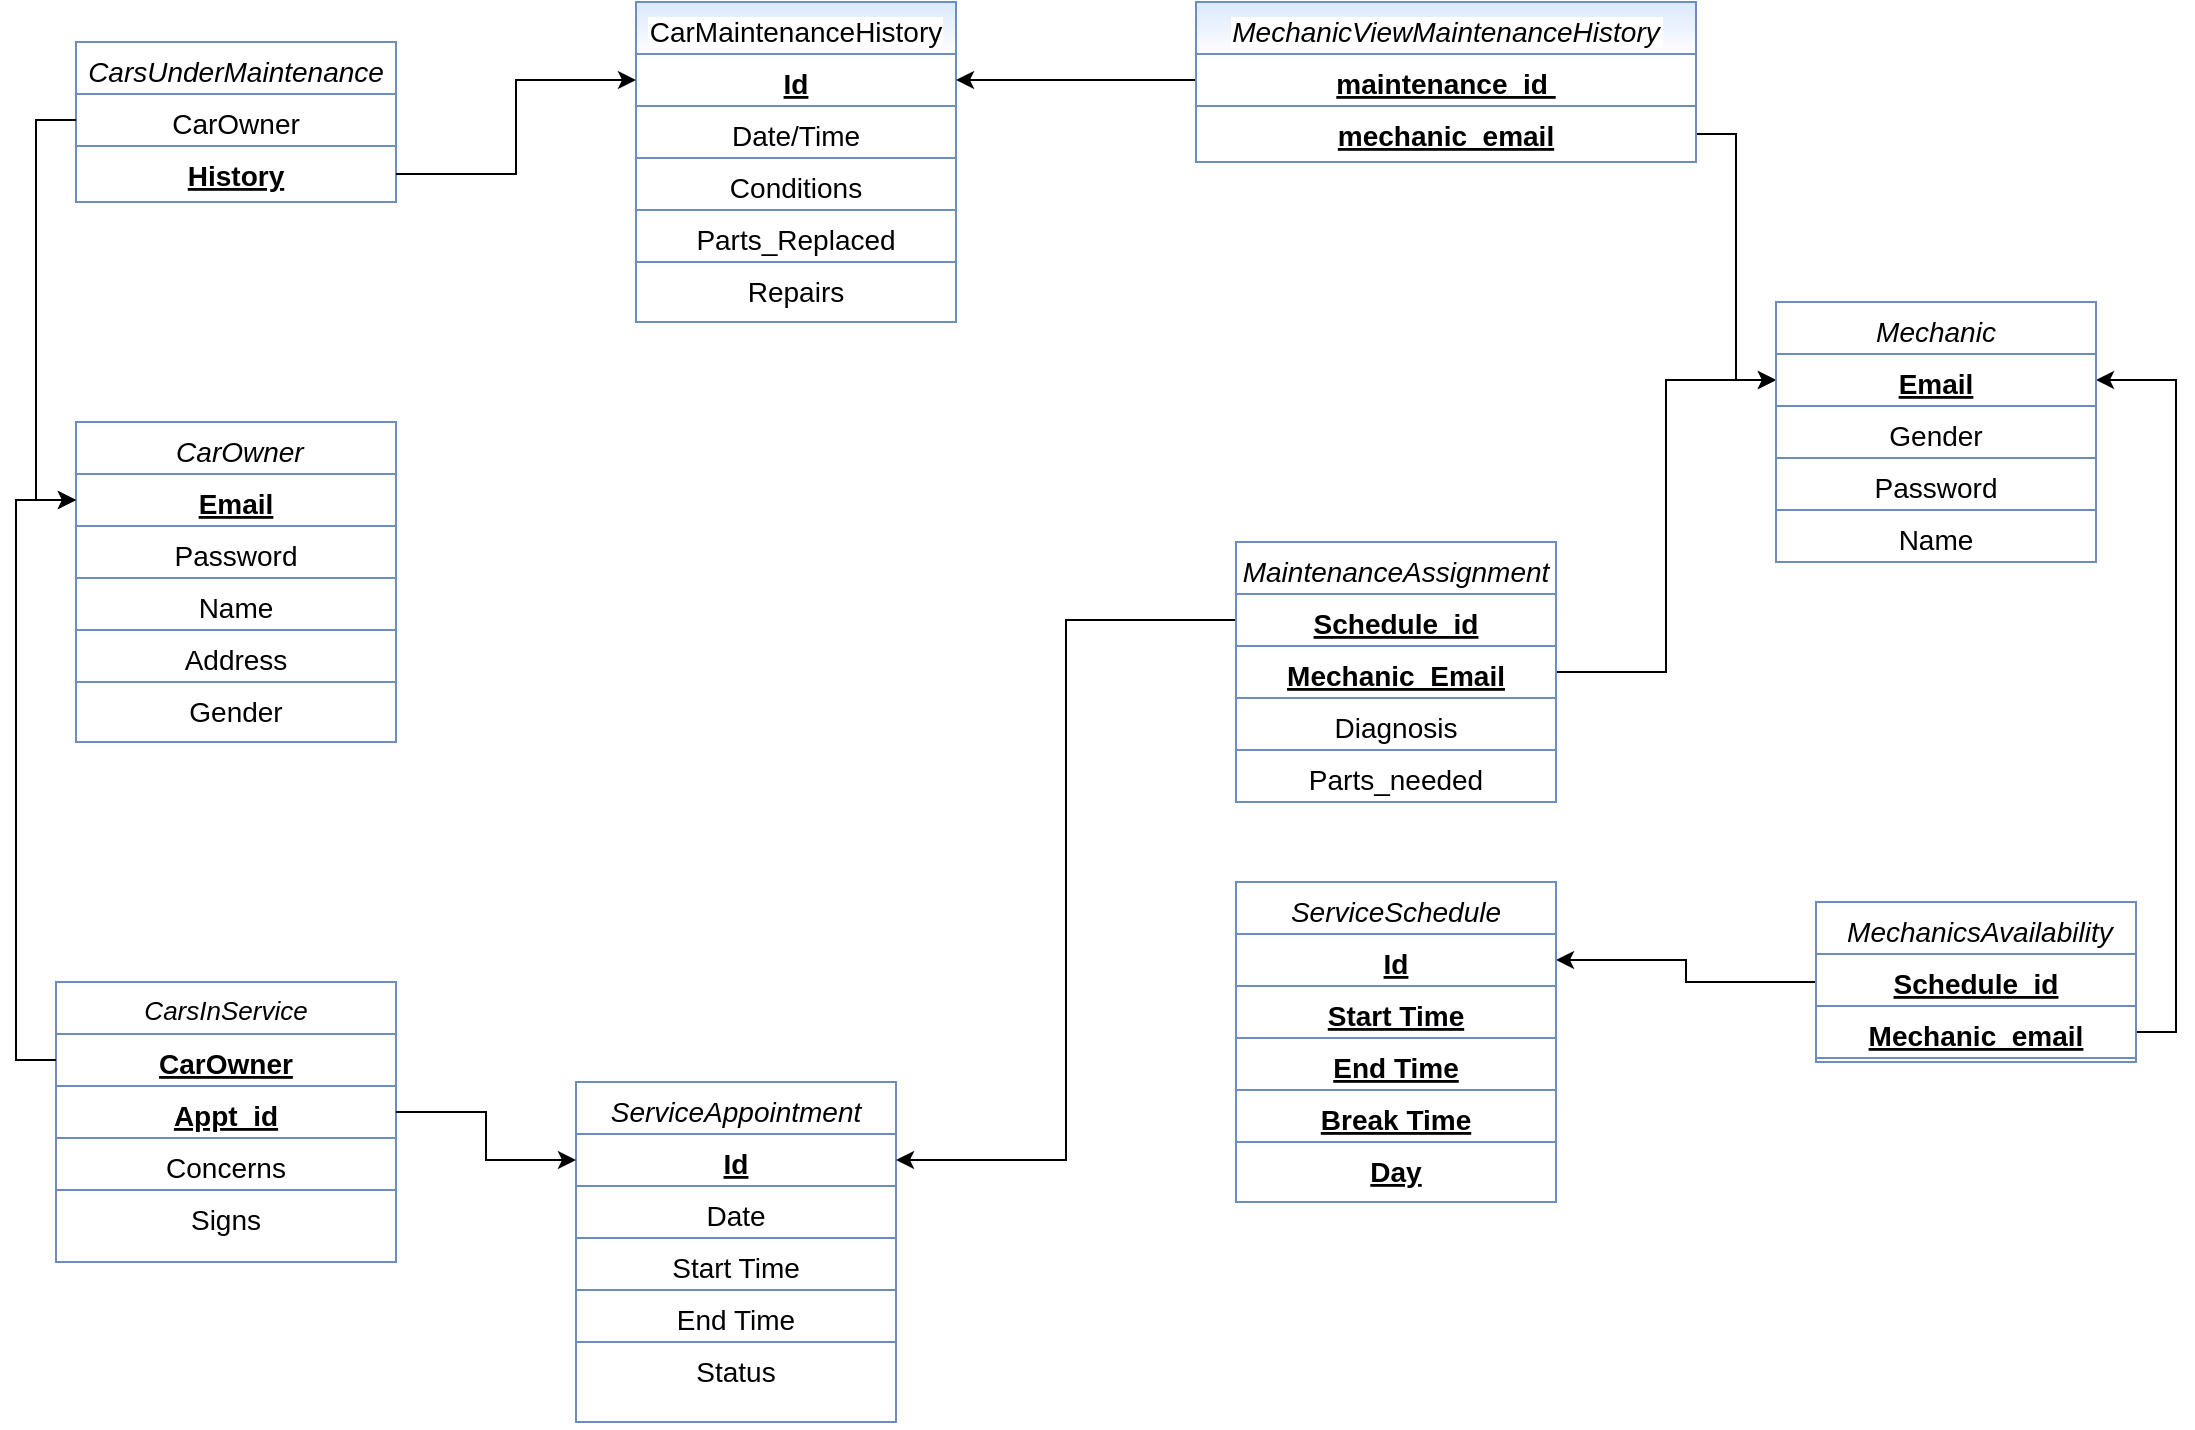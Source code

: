 <mxfile version="24.3.1" type="github">
  <diagram id="R2lEEEUBdFMjLlhIrx00" name="Page-1">
    <mxGraphModel dx="1843" dy="796" grid="1" gridSize="10" guides="1" tooltips="1" connect="1" arrows="1" fold="1" page="1" pageScale="1" pageWidth="850" pageHeight="1100" math="0" shadow="0" extFonts="Permanent Marker^https://fonts.googleapis.com/css?family=Permanent+Marker">
      <root>
        <mxCell id="0" />
        <mxCell id="1" parent="0" />
        <mxCell id="QkJnz0_4Hoa12UKaAmLM-1" value="CarMaintenanceHistory" style="swimlane;fontStyle=0;align=center;verticalAlign=top;childLayout=stackLayout;horizontal=1;startSize=26;horizontalStack=0;resizeParent=1;resizeLast=0;collapsible=1;marginBottom=0;rounded=0;shadow=0;strokeWidth=1;fillColor=#dae8fc;strokeColor=#6c8ebf;gradientColor=#ffffff;labelBackgroundColor=#ffffff;fontSize=14;" vertex="1" parent="1">
          <mxGeometry x="570" y="260" width="160" height="160" as="geometry">
            <mxRectangle x="550" y="140" width="160" height="26" as="alternateBounds" />
          </mxGeometry>
        </mxCell>
        <mxCell id="QkJnz0_4Hoa12UKaAmLM-2" value="Id" style="text;align=center;verticalAlign=top;spacingLeft=4;spacingRight=4;overflow=hidden;rotatable=0;points=[[0,0.5],[1,0.5]];portConstraint=eastwest;fontStyle=5;fillColor=#FFFFFF;strokeColor=#6c8ebf;gradientColor=#ffffff;fontSize=14;" vertex="1" parent="QkJnz0_4Hoa12UKaAmLM-1">
          <mxGeometry y="26" width="160" height="26" as="geometry" />
        </mxCell>
        <mxCell id="QkJnz0_4Hoa12UKaAmLM-3" value="Date/Time" style="text;align=center;verticalAlign=top;spacingLeft=4;spacingRight=4;overflow=hidden;rotatable=0;points=[[0,0.5],[1,0.5]];portConstraint=eastwest;rounded=0;shadow=0;html=0;fillColor=#FFFFFF;strokeColor=#6c8ebf;gradientColor=#ffffff;fontSize=14;" vertex="1" parent="QkJnz0_4Hoa12UKaAmLM-1">
          <mxGeometry y="52" width="160" height="26" as="geometry" />
        </mxCell>
        <mxCell id="QkJnz0_4Hoa12UKaAmLM-4" value="Conditions" style="text;align=center;verticalAlign=top;spacingLeft=4;spacingRight=4;overflow=hidden;rotatable=0;points=[[0,0.5],[1,0.5]];portConstraint=eastwest;rounded=0;shadow=0;html=0;fillColor=#FFFFFF;strokeColor=#6c8ebf;gradientColor=#ffffff;fontSize=14;" vertex="1" parent="QkJnz0_4Hoa12UKaAmLM-1">
          <mxGeometry y="78" width="160" height="26" as="geometry" />
        </mxCell>
        <mxCell id="QkJnz0_4Hoa12UKaAmLM-5" value="Parts_Replaced" style="text;align=center;verticalAlign=top;spacingLeft=4;spacingRight=4;overflow=hidden;rotatable=0;points=[[0,0.5],[1,0.5]];portConstraint=eastwest;rounded=0;shadow=0;html=0;fillColor=#FFFFFF;strokeColor=#6c8ebf;gradientColor=#ffffff;fontSize=14;" vertex="1" parent="QkJnz0_4Hoa12UKaAmLM-1">
          <mxGeometry y="104" width="160" height="26" as="geometry" />
        </mxCell>
        <mxCell id="QkJnz0_4Hoa12UKaAmLM-6" value="Repairs" style="text;align=center;verticalAlign=top;spacingLeft=4;spacingRight=4;overflow=hidden;rotatable=0;points=[[0,0.5],[1,0.5]];portConstraint=eastwest;rounded=0;shadow=0;html=0;fillColor=#FFFFFF;strokeColor=#6c8ebf;gradientColor=#ffffff;fontSize=14;" vertex="1" parent="QkJnz0_4Hoa12UKaAmLM-1">
          <mxGeometry y="130" width="160" height="30" as="geometry" />
        </mxCell>
        <mxCell id="QkJnz0_4Hoa12UKaAmLM-7" value="CarsUnderMaintenance" style="swimlane;fontStyle=2;align=center;verticalAlign=top;childLayout=stackLayout;horizontal=1;startSize=26;horizontalStack=0;resizeParent=1;resizeLast=0;collapsible=1;marginBottom=0;rounded=0;shadow=0;strokeWidth=1;labelBackgroundColor=#ffffff;strokeColor=#6c8ebf;gradientDirection=north;fillColor=#FFFFFF;gradientColor=#ffffff;fontSize=14;" vertex="1" parent="1">
          <mxGeometry x="290" y="280" width="160" height="80" as="geometry">
            <mxRectangle x="70" y="-350" width="160" height="26" as="alternateBounds" />
          </mxGeometry>
        </mxCell>
        <mxCell id="QkJnz0_4Hoa12UKaAmLM-8" value="CarOwner" style="text;align=center;verticalAlign=top;spacingLeft=4;spacingRight=4;overflow=hidden;rotatable=0;points=[[0,0.5],[1,0.5]];portConstraint=eastwest;fontStyle=0;fillColor=#FFFFFF;strokeColor=#6c8ebf;gradientColor=#ffffff;fontSize=14;" vertex="1" parent="QkJnz0_4Hoa12UKaAmLM-7">
          <mxGeometry y="26" width="160" height="26" as="geometry" />
        </mxCell>
        <mxCell id="QkJnz0_4Hoa12UKaAmLM-9" value="History" style="text;align=center;verticalAlign=top;spacingLeft=4;spacingRight=4;overflow=hidden;rotatable=0;points=[[0,0.5],[1,0.5]];portConstraint=eastwest;rounded=0;shadow=0;html=0;fontStyle=5;fillColor=#FFFFFF;strokeColor=#6c8ebf;gradientColor=#ffffff;fontSize=14;" vertex="1" parent="QkJnz0_4Hoa12UKaAmLM-7">
          <mxGeometry y="52" width="160" height="28" as="geometry" />
        </mxCell>
        <mxCell id="QkJnz0_4Hoa12UKaAmLM-10" value=" CarOwner" style="swimlane;fontStyle=2;align=center;verticalAlign=top;childLayout=stackLayout;horizontal=1;startSize=26;horizontalStack=0;resizeParent=1;resizeLast=0;collapsible=1;marginBottom=0;rounded=0;shadow=0;strokeWidth=1;fontSize=14;fillColor=#FFFFFF;strokeColor=#6c8ebf;gradientColor=#ffffff;labelBackgroundColor=#ffffff;" vertex="1" parent="1">
          <mxGeometry x="290" y="470" width="160" height="160" as="geometry">
            <mxRectangle x="230" y="140" width="160" height="26" as="alternateBounds" />
          </mxGeometry>
        </mxCell>
        <mxCell id="QkJnz0_4Hoa12UKaAmLM-11" value="Email" style="text;align=center;verticalAlign=top;spacingLeft=4;spacingRight=4;overflow=hidden;rotatable=0;points=[[0,0.5],[1,0.5]];portConstraint=eastwest;fontStyle=5;fillColor=#FFFFFF;strokeColor=#6c8ebf;gradientColor=#ffffff;fontSize=14;" vertex="1" parent="QkJnz0_4Hoa12UKaAmLM-10">
          <mxGeometry y="26" width="160" height="26" as="geometry" />
        </mxCell>
        <mxCell id="QkJnz0_4Hoa12UKaAmLM-12" value="Password" style="text;align=center;verticalAlign=top;spacingLeft=4;spacingRight=4;overflow=hidden;rotatable=0;points=[[0,0.5],[1,0.5]];portConstraint=eastwest;rounded=0;shadow=0;html=0;fillColor=#FFFFFF;strokeColor=#6c8ebf;gradientColor=#ffffff;fontSize=14;" vertex="1" parent="QkJnz0_4Hoa12UKaAmLM-10">
          <mxGeometry y="52" width="160" height="26" as="geometry" />
        </mxCell>
        <mxCell id="QkJnz0_4Hoa12UKaAmLM-13" value="Name" style="text;align=center;verticalAlign=top;spacingLeft=4;spacingRight=4;overflow=hidden;rotatable=0;points=[[0,0.5],[1,0.5]];portConstraint=eastwest;rounded=0;shadow=0;html=0;fillColor=#FFFFFF;strokeColor=#6c8ebf;gradientColor=#ffffff;fontSize=14;" vertex="1" parent="QkJnz0_4Hoa12UKaAmLM-10">
          <mxGeometry y="78" width="160" height="26" as="geometry" />
        </mxCell>
        <mxCell id="QkJnz0_4Hoa12UKaAmLM-14" value="Address" style="text;align=center;verticalAlign=top;spacingLeft=4;spacingRight=4;overflow=hidden;rotatable=0;points=[[0,0.5],[1,0.5]];portConstraint=eastwest;rounded=0;shadow=0;html=0;fillColor=#FFFFFF;strokeColor=#6c8ebf;gradientColor=#ffffff;fontSize=14;" vertex="1" parent="QkJnz0_4Hoa12UKaAmLM-10">
          <mxGeometry y="104" width="160" height="26" as="geometry" />
        </mxCell>
        <mxCell id="QkJnz0_4Hoa12UKaAmLM-15" value="Gender" style="text;align=center;verticalAlign=top;spacingLeft=4;spacingRight=4;overflow=hidden;rotatable=0;points=[[0,0.5],[1,0.5]];portConstraint=eastwest;rounded=0;shadow=0;html=0;fillColor=#FFFFFF;strokeColor=#6c8ebf;gradientColor=#ffffff;fontSize=14;" vertex="1" parent="QkJnz0_4Hoa12UKaAmLM-10">
          <mxGeometry y="130" width="160" height="30" as="geometry" />
        </mxCell>
        <mxCell id="QkJnz0_4Hoa12UKaAmLM-16" value="ServiceAppointment" style="swimlane;fontStyle=2;align=center;verticalAlign=top;childLayout=stackLayout;horizontal=1;startSize=26;horizontalStack=0;resizeParent=1;resizeLast=0;collapsible=1;marginBottom=0;rounded=0;shadow=0;strokeWidth=1;labelBackgroundColor=#ffffff;fillColor=#FFFFFF;strokeColor=#6c8ebf;gradientColor=#ffffff;fontSize=14;" vertex="1" parent="1">
          <mxGeometry x="540" y="800" width="160" height="170" as="geometry">
            <mxRectangle x="230" y="140" width="160" height="26" as="alternateBounds" />
          </mxGeometry>
        </mxCell>
        <mxCell id="QkJnz0_4Hoa12UKaAmLM-17" value="Id" style="text;align=center;verticalAlign=top;spacingLeft=4;spacingRight=4;overflow=hidden;rotatable=0;points=[[0,0.5],[1,0.5]];portConstraint=eastwest;fontStyle=5;fillColor=#FFFFFF;strokeColor=#6c8ebf;gradientColor=#ffffff;fontSize=14;" vertex="1" parent="QkJnz0_4Hoa12UKaAmLM-16">
          <mxGeometry y="26" width="160" height="26" as="geometry" />
        </mxCell>
        <mxCell id="QkJnz0_4Hoa12UKaAmLM-18" value="Date" style="text;align=center;verticalAlign=top;spacingLeft=4;spacingRight=4;overflow=hidden;rotatable=0;points=[[0,0.5],[1,0.5]];portConstraint=eastwest;rounded=0;shadow=0;html=0;fillColor=#FFFFFF;strokeColor=#6c8ebf;gradientColor=#ffffff;fontSize=14;" vertex="1" parent="QkJnz0_4Hoa12UKaAmLM-16">
          <mxGeometry y="52" width="160" height="26" as="geometry" />
        </mxCell>
        <mxCell id="QkJnz0_4Hoa12UKaAmLM-19" value="Start Time" style="text;align=center;verticalAlign=top;spacingLeft=4;spacingRight=4;overflow=hidden;rotatable=0;points=[[0,0.5],[1,0.5]];portConstraint=eastwest;rounded=0;shadow=0;html=0;fillColor=#FFFFFF;strokeColor=#6c8ebf;gradientColor=#ffffff;fontSize=14;" vertex="1" parent="QkJnz0_4Hoa12UKaAmLM-16">
          <mxGeometry y="78" width="160" height="26" as="geometry" />
        </mxCell>
        <mxCell id="QkJnz0_4Hoa12UKaAmLM-20" value="End Time" style="text;align=center;verticalAlign=top;spacingLeft=4;spacingRight=4;overflow=hidden;rotatable=0;points=[[0,0.5],[1,0.5]];portConstraint=eastwest;rounded=0;shadow=0;html=0;fillColor=#FFFFFF;strokeColor=#6c8ebf;gradientColor=#ffffff;fontSize=14;" vertex="1" parent="QkJnz0_4Hoa12UKaAmLM-16">
          <mxGeometry y="104" width="160" height="26" as="geometry" />
        </mxCell>
        <mxCell id="QkJnz0_4Hoa12UKaAmLM-21" value="Status" style="text;align=center;verticalAlign=top;spacingLeft=4;spacingRight=4;overflow=hidden;rotatable=0;points=[[0,0.5],[1,0.5]];portConstraint=eastwest;rounded=0;shadow=0;html=0;fillColor=#FFFFFF;strokeColor=#6c8ebf;gradientColor=#ffffff;fontSize=14;" vertex="1" parent="QkJnz0_4Hoa12UKaAmLM-16">
          <mxGeometry y="130" width="160" height="40" as="geometry" />
        </mxCell>
        <mxCell id="QkJnz0_4Hoa12UKaAmLM-22" value="CarsInService" style="swimlane;fontStyle=2;align=center;verticalAlign=top;childLayout=stackLayout;horizontal=1;startSize=26;horizontalStack=0;resizeParent=1;resizeLast=0;collapsible=1;marginBottom=0;rounded=0;shadow=0;strokeWidth=1;labelBackgroundColor=#ffffff;fillColor=#FFFFFF;strokeColor=#6c8ebf;gradientColor=#ffffff;fontSize=13;" vertex="1" parent="1">
          <mxGeometry x="280" y="750" width="170" height="140" as="geometry">
            <mxRectangle x="280" y="750" width="160" height="26" as="alternateBounds" />
          </mxGeometry>
        </mxCell>
        <mxCell id="QkJnz0_4Hoa12UKaAmLM-23" value="CarOwner" style="text;align=center;verticalAlign=top;spacingLeft=4;spacingRight=4;overflow=hidden;rotatable=0;points=[[0,0.5],[1,0.5]];portConstraint=eastwest;fontStyle=5;fillColor=#FFFFFF;strokeColor=#6c8ebf;gradientColor=#ffffff;fontSize=14;" vertex="1" parent="QkJnz0_4Hoa12UKaAmLM-22">
          <mxGeometry y="26" width="170" height="26" as="geometry" />
        </mxCell>
        <mxCell id="QkJnz0_4Hoa12UKaAmLM-24" value="Appt_id" style="text;align=center;verticalAlign=top;spacingLeft=4;spacingRight=4;overflow=hidden;rotatable=0;points=[[0,0.5],[1,0.5]];portConstraint=eastwest;rounded=0;shadow=0;html=0;fontStyle=5;fillColor=#FFFFFF;strokeColor=#6c8ebf;gradientColor=#ffffff;fontSize=14;" vertex="1" parent="QkJnz0_4Hoa12UKaAmLM-22">
          <mxGeometry y="52" width="170" height="26" as="geometry" />
        </mxCell>
        <mxCell id="QkJnz0_4Hoa12UKaAmLM-25" value="Concerns" style="text;align=center;verticalAlign=top;spacingLeft=4;spacingRight=4;overflow=hidden;rotatable=0;points=[[0,0.5],[1,0.5]];portConstraint=eastwest;rounded=0;shadow=0;html=0;fillColor=#FFFFFF;strokeColor=#6c8ebf;gradientColor=#ffffff;fontSize=14;" vertex="1" parent="QkJnz0_4Hoa12UKaAmLM-22">
          <mxGeometry y="78" width="170" height="26" as="geometry" />
        </mxCell>
        <mxCell id="QkJnz0_4Hoa12UKaAmLM-26" value="Signs" style="text;align=center;verticalAlign=top;spacingLeft=4;spacingRight=4;overflow=hidden;rotatable=0;points=[[0,0.5],[1,0.5]];portConstraint=eastwest;rounded=0;shadow=0;html=0;fillColor=#FFFFFF;strokeColor=#6c8ebf;gradientColor=#ffffff;fontSize=14;" vertex="1" parent="QkJnz0_4Hoa12UKaAmLM-22">
          <mxGeometry y="104" width="170" height="36" as="geometry" />
        </mxCell>
        <mxCell id="QkJnz0_4Hoa12UKaAmLM-27" style="edgeStyle=orthogonalEdgeStyle;rounded=0;orthogonalLoop=1;jettySize=auto;html=1;exitX=0;exitY=0.5;exitDx=0;exitDy=0;entryX=0;entryY=0.5;entryDx=0;entryDy=0;fontSize=14;align=center;fillColor=#FFFFFF;" edge="1" parent="1" source="QkJnz0_4Hoa12UKaAmLM-23" target="QkJnz0_4Hoa12UKaAmLM-11">
          <mxGeometry relative="1" as="geometry" />
        </mxCell>
        <mxCell id="QkJnz0_4Hoa12UKaAmLM-28" style="edgeStyle=orthogonalEdgeStyle;rounded=0;orthogonalLoop=1;jettySize=auto;html=1;exitX=1;exitY=0.5;exitDx=0;exitDy=0;entryX=0;entryY=0.5;entryDx=0;entryDy=0;fontSize=14;align=center;fillColor=#FFFFFF;" edge="1" parent="1" source="QkJnz0_4Hoa12UKaAmLM-24" target="QkJnz0_4Hoa12UKaAmLM-17">
          <mxGeometry relative="1" as="geometry" />
        </mxCell>
        <mxCell id="QkJnz0_4Hoa12UKaAmLM-29" style="edgeStyle=orthogonalEdgeStyle;rounded=0;orthogonalLoop=1;jettySize=auto;html=1;exitX=0;exitY=0.5;exitDx=0;exitDy=0;entryX=0;entryY=0.5;entryDx=0;entryDy=0;fontSize=14;align=center;fillColor=#FFFFFF;" edge="1" parent="1" source="QkJnz0_4Hoa12UKaAmLM-8" target="QkJnz0_4Hoa12UKaAmLM-11">
          <mxGeometry relative="1" as="geometry" />
        </mxCell>
        <mxCell id="QkJnz0_4Hoa12UKaAmLM-30" style="edgeStyle=orthogonalEdgeStyle;rounded=0;orthogonalLoop=1;jettySize=auto;html=1;exitX=1;exitY=0.5;exitDx=0;exitDy=0;entryX=0;entryY=0.5;entryDx=0;entryDy=0;fontSize=14;align=center;fillColor=#FFFFFF;" edge="1" parent="1" source="QkJnz0_4Hoa12UKaAmLM-9" target="QkJnz0_4Hoa12UKaAmLM-2">
          <mxGeometry relative="1" as="geometry" />
        </mxCell>
        <mxCell id="QkJnz0_4Hoa12UKaAmLM-31" style="edgeStyle=orthogonalEdgeStyle;rounded=0;orthogonalLoop=1;jettySize=auto;html=1;exitX=1;exitY=0.5;exitDx=0;exitDy=0;entryX=0;entryY=0.5;entryDx=0;entryDy=0;fontSize=14;align=center;fillColor=#FFFFFF;" edge="1" parent="1" source="QkJnz0_4Hoa12UKaAmLM-44" target="QkJnz0_4Hoa12UKaAmLM-36">
          <mxGeometry relative="1" as="geometry" />
        </mxCell>
        <mxCell id="QkJnz0_4Hoa12UKaAmLM-32" style="edgeStyle=orthogonalEdgeStyle;rounded=0;orthogonalLoop=1;jettySize=auto;html=1;exitX=1;exitY=0.5;exitDx=0;exitDy=0;entryX=1;entryY=0.5;entryDx=0;entryDy=0;fontSize=14;align=center;fillColor=#FFFFFF;" edge="1" parent="1" source="QkJnz0_4Hoa12UKaAmLM-58" target="QkJnz0_4Hoa12UKaAmLM-36">
          <mxGeometry relative="1" as="geometry" />
        </mxCell>
        <mxCell id="QkJnz0_4Hoa12UKaAmLM-33" style="edgeStyle=orthogonalEdgeStyle;rounded=0;orthogonalLoop=1;jettySize=auto;html=1;exitX=0;exitY=0.5;exitDx=0;exitDy=0;entryX=1;entryY=0.5;entryDx=0;entryDy=0;fontSize=14;align=center;fillColor=#FFFFFF;" edge="1" parent="1" source="QkJnz0_4Hoa12UKaAmLM-48" target="QkJnz0_4Hoa12UKaAmLM-2">
          <mxGeometry relative="1" as="geometry" />
        </mxCell>
        <mxCell id="QkJnz0_4Hoa12UKaAmLM-34" style="edgeStyle=orthogonalEdgeStyle;rounded=0;orthogonalLoop=1;jettySize=auto;html=1;exitX=1;exitY=0.5;exitDx=0;exitDy=0;entryX=0;entryY=0.5;entryDx=0;entryDy=0;fontSize=14;align=center;fillColor=#FFFFFF;" edge="1" parent="1" source="QkJnz0_4Hoa12UKaAmLM-49" target="QkJnz0_4Hoa12UKaAmLM-36">
          <mxGeometry relative="1" as="geometry" />
        </mxCell>
        <mxCell id="QkJnz0_4Hoa12UKaAmLM-35" value="Mechanic" style="swimlane;fontStyle=2;align=center;verticalAlign=top;childLayout=stackLayout;horizontal=1;startSize=26;horizontalStack=0;resizeParent=1;resizeLast=0;collapsible=1;marginBottom=0;rounded=0;shadow=0;strokeWidth=1;labelBackgroundColor=#ffffff;fillColor=#FFFFFF;strokeColor=#6c8ebf;gradientColor=#ffffff;fontSize=14;" vertex="1" parent="1">
          <mxGeometry x="1140" y="410" width="160" height="130" as="geometry">
            <mxRectangle x="230" y="140" width="160" height="26" as="alternateBounds" />
          </mxGeometry>
        </mxCell>
        <mxCell id="QkJnz0_4Hoa12UKaAmLM-36" value="Email" style="text;align=center;verticalAlign=top;spacingLeft=4;spacingRight=4;overflow=hidden;rotatable=0;points=[[0,0.5],[1,0.5]];portConstraint=eastwest;fontStyle=5;fillColor=#FFFFFF;strokeColor=#6c8ebf;gradientColor=#ffffff;fontSize=14;" vertex="1" parent="QkJnz0_4Hoa12UKaAmLM-35">
          <mxGeometry y="26" width="160" height="26" as="geometry" />
        </mxCell>
        <mxCell id="QkJnz0_4Hoa12UKaAmLM-37" value="Gender" style="text;align=center;verticalAlign=top;spacingLeft=4;spacingRight=4;overflow=hidden;rotatable=0;points=[[0,0.5],[1,0.5]];portConstraint=eastwest;rounded=0;shadow=0;html=0;fillColor=#FFFFFF;strokeColor=#6c8ebf;gradientColor=#ffffff;fontSize=14;" vertex="1" parent="QkJnz0_4Hoa12UKaAmLM-35">
          <mxGeometry y="52" width="160" height="26" as="geometry" />
        </mxCell>
        <mxCell id="QkJnz0_4Hoa12UKaAmLM-38" value="Password" style="text;align=center;verticalAlign=top;spacingLeft=4;spacingRight=4;overflow=hidden;rotatable=0;points=[[0,0.5],[1,0.5]];portConstraint=eastwest;rounded=0;shadow=0;html=0;fillColor=#FFFFFF;strokeColor=#6c8ebf;gradientColor=#ffffff;fontSize=14;" vertex="1" parent="QkJnz0_4Hoa12UKaAmLM-35">
          <mxGeometry y="78" width="160" height="26" as="geometry" />
        </mxCell>
        <mxCell id="QkJnz0_4Hoa12UKaAmLM-39" value="Name" style="text;align=center;verticalAlign=top;spacingLeft=4;spacingRight=4;overflow=hidden;rotatable=0;points=[[0,0.5],[1,0.5]];portConstraint=eastwest;rounded=0;shadow=0;html=0;fillColor=#FFFFFF;strokeColor=#6c8ebf;gradientColor=#ffffff;fontSize=14;" vertex="1" parent="QkJnz0_4Hoa12UKaAmLM-35">
          <mxGeometry y="104" width="160" height="26" as="geometry" />
        </mxCell>
        <mxCell id="QkJnz0_4Hoa12UKaAmLM-40" style="edgeStyle=orthogonalEdgeStyle;rounded=0;orthogonalLoop=1;jettySize=auto;html=1;exitX=0;exitY=0.5;exitDx=0;exitDy=0;entryX=1;entryY=0.5;entryDx=0;entryDy=0;fillColor=#FFFFFF;" edge="1" parent="1" source="QkJnz0_4Hoa12UKaAmLM-56" target="QkJnz0_4Hoa12UKaAmLM-51">
          <mxGeometry relative="1" as="geometry" />
        </mxCell>
        <mxCell id="QkJnz0_4Hoa12UKaAmLM-41" style="edgeStyle=orthogonalEdgeStyle;rounded=0;orthogonalLoop=1;jettySize=auto;html=1;exitX=0;exitY=0.5;exitDx=0;exitDy=0;entryX=1;entryY=0.5;entryDx=0;entryDy=0;fontSize=14;align=center;fillColor=#FFFFFF;" edge="1" parent="1" source="QkJnz0_4Hoa12UKaAmLM-43" target="QkJnz0_4Hoa12UKaAmLM-17">
          <mxGeometry relative="1" as="geometry" />
        </mxCell>
        <mxCell id="QkJnz0_4Hoa12UKaAmLM-42" value="MaintenanceAssignment" style="swimlane;fontStyle=2;align=center;verticalAlign=top;childLayout=stackLayout;horizontal=1;startSize=26;horizontalStack=0;resizeParent=1;resizeLast=0;collapsible=1;marginBottom=0;rounded=0;shadow=0;strokeWidth=1;labelBackgroundColor=#ffffff;fillColor=#FFFFFF;strokeColor=#6c8ebf;gradientColor=#ffffff;fontSize=14;" vertex="1" parent="1">
          <mxGeometry x="870" y="530" width="160" height="130" as="geometry">
            <mxRectangle x="230" y="140" width="160" height="26" as="alternateBounds" />
          </mxGeometry>
        </mxCell>
        <mxCell id="QkJnz0_4Hoa12UKaAmLM-43" value="Schedule_id" style="text;align=center;verticalAlign=top;spacingLeft=4;spacingRight=4;overflow=hidden;rotatable=0;points=[[0,0.5],[1,0.5]];portConstraint=eastwest;fontStyle=5;fillColor=#FFFFFF;strokeColor=#6c8ebf;gradientColor=#ffffff;fontSize=14;" vertex="1" parent="QkJnz0_4Hoa12UKaAmLM-42">
          <mxGeometry y="26" width="160" height="26" as="geometry" />
        </mxCell>
        <mxCell id="QkJnz0_4Hoa12UKaAmLM-44" value="Mechanic_Email" style="text;align=center;verticalAlign=top;spacingLeft=4;spacingRight=4;overflow=hidden;rotatable=0;points=[[0,0.5],[1,0.5]];portConstraint=eastwest;rounded=0;shadow=0;html=0;fontStyle=5;fillColor=#FFFFFF;strokeColor=#6c8ebf;gradientColor=#ffffff;fontSize=14;" vertex="1" parent="QkJnz0_4Hoa12UKaAmLM-42">
          <mxGeometry y="52" width="160" height="26" as="geometry" />
        </mxCell>
        <mxCell id="QkJnz0_4Hoa12UKaAmLM-45" value="Diagnosis" style="text;align=center;verticalAlign=top;spacingLeft=4;spacingRight=4;overflow=hidden;rotatable=0;points=[[0,0.5],[1,0.5]];portConstraint=eastwest;rounded=0;shadow=0;html=0;fillColor=#FFFFFF;strokeColor=#6c8ebf;gradientColor=#ffffff;fontSize=14;" vertex="1" parent="QkJnz0_4Hoa12UKaAmLM-42">
          <mxGeometry y="78" width="160" height="26" as="geometry" />
        </mxCell>
        <mxCell id="QkJnz0_4Hoa12UKaAmLM-46" value="Parts_needed" style="text;align=center;verticalAlign=top;spacingLeft=4;spacingRight=4;overflow=hidden;rotatable=0;points=[[0,0.5],[1,0.5]];portConstraint=eastwest;rounded=0;shadow=0;html=0;fillColor=#FFFFFF;strokeColor=#6c8ebf;gradientColor=#ffffff;fontSize=14;" vertex="1" parent="QkJnz0_4Hoa12UKaAmLM-42">
          <mxGeometry y="104" width="160" height="26" as="geometry" />
        </mxCell>
        <mxCell id="QkJnz0_4Hoa12UKaAmLM-47" value="MechanicViewMaintenanceHistory" style="swimlane;fontStyle=2;align=center;verticalAlign=top;childLayout=stackLayout;horizontal=1;startSize=26;horizontalStack=0;resizeParent=1;resizeLast=0;collapsible=1;marginBottom=0;rounded=0;shadow=0;strokeWidth=1;fillColor=#dae8fc;strokeColor=#6c8ebf;labelBackgroundColor=#ffffff;gradientColor=#ffffff;fontSize=14;" vertex="1" parent="1">
          <mxGeometry x="850" y="260" width="250" height="80" as="geometry">
            <mxRectangle x="230" y="140" width="160" height="26" as="alternateBounds" />
          </mxGeometry>
        </mxCell>
        <mxCell id="QkJnz0_4Hoa12UKaAmLM-48" value="maintenance_id " style="text;align=center;verticalAlign=top;spacingLeft=4;spacingRight=4;overflow=hidden;rotatable=0;points=[[0,0.5],[1,0.5]];portConstraint=eastwest;fontStyle=5;fillColor=#FFFFFF;strokeColor=#6c8ebf;gradientColor=#ffffff;fontSize=14;" vertex="1" parent="QkJnz0_4Hoa12UKaAmLM-47">
          <mxGeometry y="26" width="250" height="26" as="geometry" />
        </mxCell>
        <mxCell id="QkJnz0_4Hoa12UKaAmLM-49" value="mechanic_email" style="text;align=center;verticalAlign=top;spacingLeft=4;spacingRight=4;overflow=hidden;rotatable=0;points=[[0,0.5],[1,0.5]];portConstraint=eastwest;rounded=0;shadow=0;html=0;fontStyle=5;fillColor=#FFFFFF;strokeColor=#6c8ebf;gradientColor=#ffffff;fontSize=14;" vertex="1" parent="QkJnz0_4Hoa12UKaAmLM-47">
          <mxGeometry y="52" width="250" height="28" as="geometry" />
        </mxCell>
        <mxCell id="QkJnz0_4Hoa12UKaAmLM-50" value="ServiceSchedule" style="swimlane;fontStyle=2;align=center;verticalAlign=top;childLayout=stackLayout;horizontal=1;startSize=26;horizontalStack=0;resizeParent=1;resizeLast=0;collapsible=1;marginBottom=0;rounded=0;shadow=0;strokeWidth=1;labelBackgroundColor=#ffffff;fillColor=#FFFFFF;strokeColor=#6c8ebf;gradientColor=#ffffff;fontSize=14;" vertex="1" parent="1">
          <mxGeometry x="870" y="700" width="160" height="160" as="geometry">
            <mxRectangle x="230" y="140" width="160" height="26" as="alternateBounds" />
          </mxGeometry>
        </mxCell>
        <mxCell id="QkJnz0_4Hoa12UKaAmLM-51" value="Id" style="text;align=center;verticalAlign=top;spacingLeft=4;spacingRight=4;overflow=hidden;rotatable=0;points=[[0,0.5],[1,0.5]];portConstraint=eastwest;fontStyle=5;fillColor=#FFFFFF;strokeColor=#6c8ebf;gradientColor=#ffffff;fontSize=14;" vertex="1" parent="QkJnz0_4Hoa12UKaAmLM-50">
          <mxGeometry y="26" width="160" height="26" as="geometry" />
        </mxCell>
        <mxCell id="QkJnz0_4Hoa12UKaAmLM-52" value="Start Time" style="text;align=center;verticalAlign=top;spacingLeft=4;spacingRight=4;overflow=hidden;rotatable=0;points=[[0,0.5],[1,0.5]];portConstraint=eastwest;rounded=0;shadow=0;html=0;fillColor=#FFFFFF;strokeColor=#6c8ebf;gradientColor=#ffffff;fontSize=14;fontStyle=5" vertex="1" parent="QkJnz0_4Hoa12UKaAmLM-50">
          <mxGeometry y="52" width="160" height="26" as="geometry" />
        </mxCell>
        <mxCell id="QkJnz0_4Hoa12UKaAmLM-53" value="End Time" style="text;align=center;verticalAlign=top;spacingLeft=4;spacingRight=4;overflow=hidden;rotatable=0;points=[[0,0.5],[1,0.5]];portConstraint=eastwest;rounded=0;shadow=0;html=0;fillColor=#FFFFFF;strokeColor=#6c8ebf;gradientColor=#ffffff;fontSize=14;fontStyle=5" vertex="1" parent="QkJnz0_4Hoa12UKaAmLM-50">
          <mxGeometry y="78" width="160" height="26" as="geometry" />
        </mxCell>
        <mxCell id="QkJnz0_4Hoa12UKaAmLM-54" value="Break Time" style="text;align=center;verticalAlign=top;spacingLeft=4;spacingRight=4;overflow=hidden;rotatable=0;points=[[0,0.5],[1,0.5]];portConstraint=eastwest;rounded=0;shadow=0;html=0;fillColor=#FFFFFF;strokeColor=#6c8ebf;gradientColor=#ffffff;fontSize=14;fontStyle=5" vertex="1" parent="QkJnz0_4Hoa12UKaAmLM-50">
          <mxGeometry y="104" width="160" height="26" as="geometry" />
        </mxCell>
        <mxCell id="QkJnz0_4Hoa12UKaAmLM-55" value="Day" style="text;align=center;verticalAlign=top;spacingLeft=4;spacingRight=4;overflow=hidden;rotatable=0;points=[[0,0.5],[1,0.5]];portConstraint=eastwest;rounded=0;shadow=0;html=0;fillColor=#FFFFFF;strokeColor=#6c8ebf;gradientColor=#ffffff;fontSize=14;fontStyle=5" vertex="1" parent="QkJnz0_4Hoa12UKaAmLM-50">
          <mxGeometry y="130" width="160" height="30" as="geometry" />
        </mxCell>
        <mxCell id="QkJnz0_4Hoa12UKaAmLM-56" value=" MechanicsAvailability" style="swimlane;fontStyle=2;align=center;verticalAlign=top;childLayout=stackLayout;horizontal=1;startSize=26;horizontalStack=0;resizeParent=1;resizeLast=0;collapsible=1;marginBottom=0;rounded=0;shadow=0;strokeWidth=1;labelBackgroundColor=#ffffff;fillColor=#FFFFFF;strokeColor=#6c8ebf;gradientColor=#ffffff;fontSize=14;" vertex="1" parent="1">
          <mxGeometry x="1160" y="710" width="160" height="80" as="geometry">
            <mxRectangle x="230" y="140" width="160" height="26" as="alternateBounds" />
          </mxGeometry>
        </mxCell>
        <mxCell id="QkJnz0_4Hoa12UKaAmLM-57" value="Schedule_id" style="text;align=center;verticalAlign=top;spacingLeft=4;spacingRight=4;overflow=hidden;rotatable=0;points=[[0,0.5],[1,0.5]];portConstraint=eastwest;fontStyle=5;fillColor=#FFFFFF;strokeColor=#6c8ebf;gradientColor=#ffffff;fontSize=14;" vertex="1" parent="QkJnz0_4Hoa12UKaAmLM-56">
          <mxGeometry y="26" width="160" height="26" as="geometry" />
        </mxCell>
        <mxCell id="QkJnz0_4Hoa12UKaAmLM-58" value="Mechanic_email" style="text;align=center;verticalAlign=top;spacingLeft=4;spacingRight=4;overflow=hidden;rotatable=0;points=[[0,0.5],[1,0.5]];portConstraint=eastwest;rounded=0;shadow=0;html=0;fontStyle=5;fillColor=#FFFFFF;strokeColor=#6c8ebf;gradientColor=#ffffff;fontSize=14;" vertex="1" parent="QkJnz0_4Hoa12UKaAmLM-56">
          <mxGeometry y="52" width="160" height="26" as="geometry" />
        </mxCell>
      </root>
    </mxGraphModel>
  </diagram>
</mxfile>
